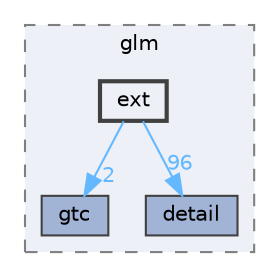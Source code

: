 digraph "C:/Users/HP/Documents/GitHub/Minero-Game/Old/Classes/lib/glm/glm/ext"
{
 // LATEX_PDF_SIZE
  bgcolor="transparent";
  edge [fontname=Helvetica,fontsize=10,labelfontname=Helvetica,labelfontsize=10];
  node [fontname=Helvetica,fontsize=10,shape=box,height=0.2,width=0.4];
  compound=true
  subgraph clusterdir_0bd6904c97b1fb861a008bf4c4ea45ef {
    graph [ bgcolor="#edf0f7", pencolor="grey50", label="glm", fontname=Helvetica,fontsize=10 style="filled,dashed", URL="dir_0bd6904c97b1fb861a008bf4c4ea45ef.html",tooltip=""]
  dir_11c717205fbd68eee095a1436966478b [label="gtc", fillcolor="#a2b4d6", color="grey25", style="filled", URL="dir_11c717205fbd68eee095a1436966478b.html",tooltip=""];
  dir_819bfac7160787a943208abc87de3574 [label="detail", fillcolor="#a2b4d6", color="grey25", style="filled", URL="dir_819bfac7160787a943208abc87de3574.html",tooltip=""];
  dir_e1083694a947609beff536ccb800b012 [label="ext", fillcolor="#edf0f7", color="grey25", style="filled,bold", URL="dir_e1083694a947609beff536ccb800b012.html",tooltip=""];
  }
  dir_e1083694a947609beff536ccb800b012->dir_11c717205fbd68eee095a1436966478b [headlabel="2", labeldistance=1.5 headhref="dir_000100_000157.html" href="dir_000100_000157.html" color="steelblue1" fontcolor="steelblue1"];
  dir_e1083694a947609beff536ccb800b012->dir_819bfac7160787a943208abc87de3574 [headlabel="96", labeldistance=1.5 headhref="dir_000100_000077.html" href="dir_000100_000077.html" color="steelblue1" fontcolor="steelblue1"];
}
